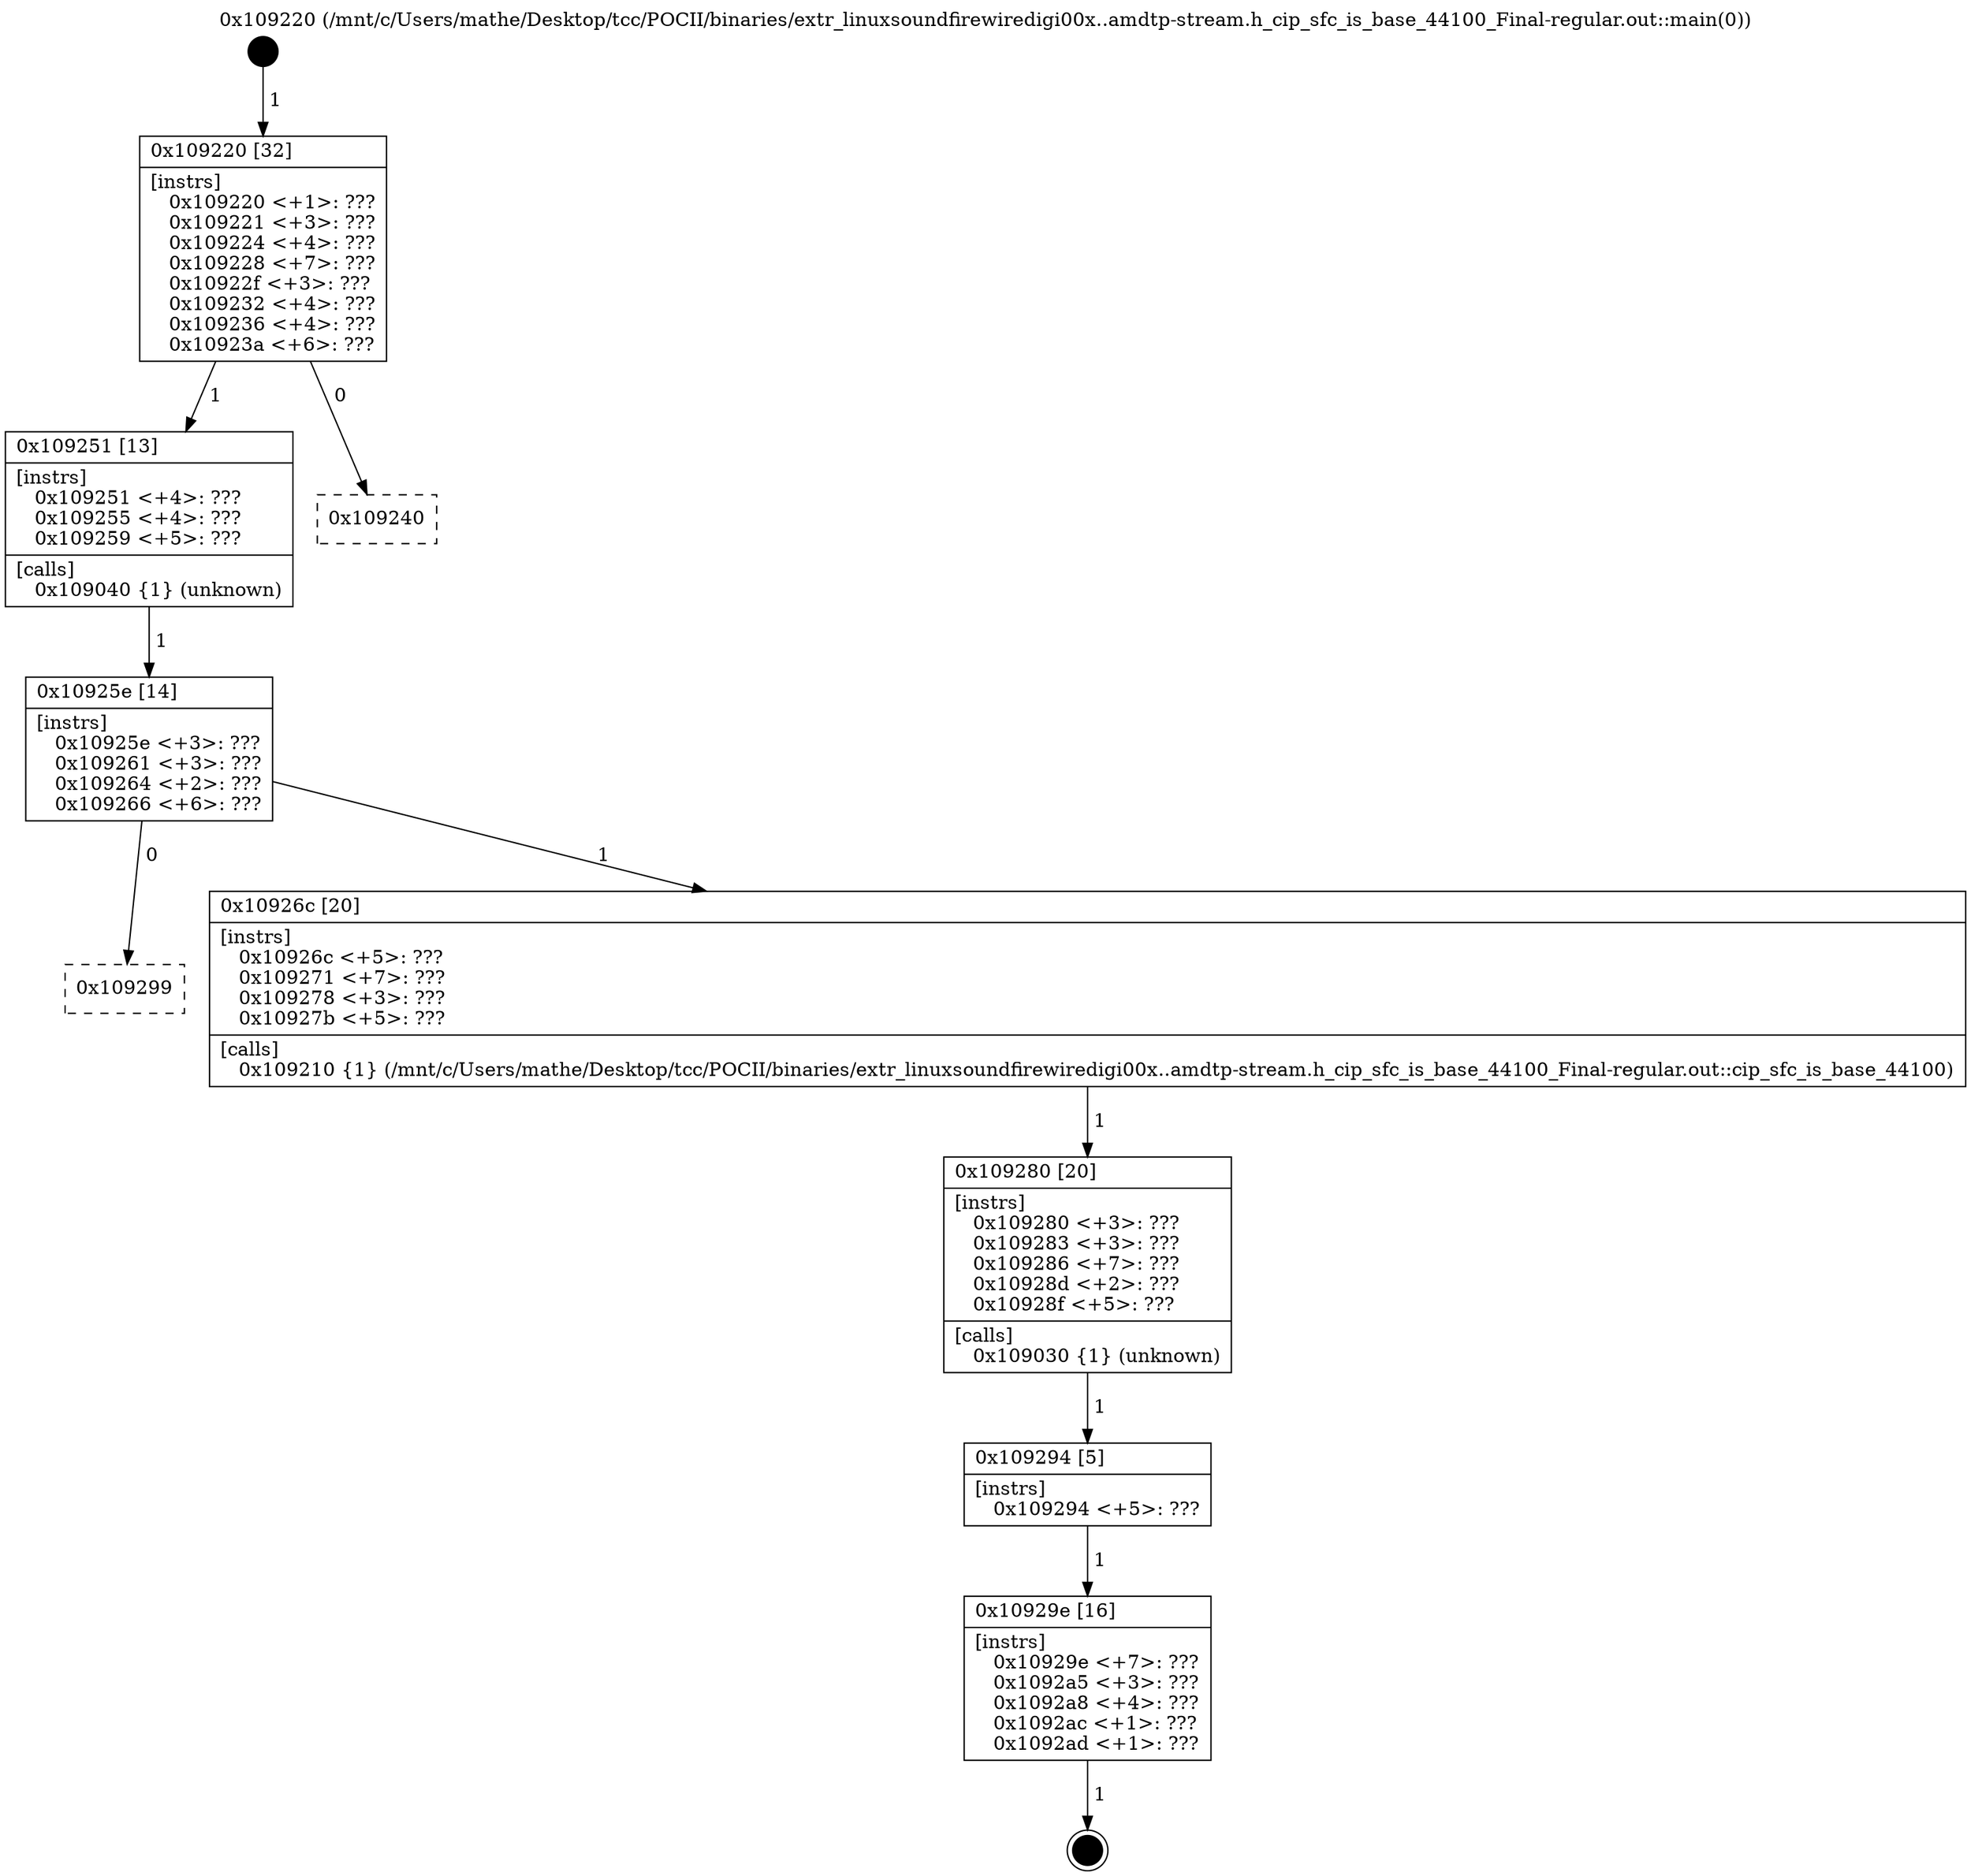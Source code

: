 digraph "0x109220" {
  label = "0x109220 (/mnt/c/Users/mathe/Desktop/tcc/POCII/binaries/extr_linuxsoundfirewiredigi00x..amdtp-stream.h_cip_sfc_is_base_44100_Final-regular.out::main(0))"
  labelloc = "t"
  node[shape=record]

  Entry [label="",width=0.3,height=0.3,shape=circle,fillcolor=black,style=filled]
  "0x109220" [label="{
     0x109220 [32]\l
     | [instrs]\l
     &nbsp;&nbsp;0x109220 \<+1\>: ???\l
     &nbsp;&nbsp;0x109221 \<+3\>: ???\l
     &nbsp;&nbsp;0x109224 \<+4\>: ???\l
     &nbsp;&nbsp;0x109228 \<+7\>: ???\l
     &nbsp;&nbsp;0x10922f \<+3\>: ???\l
     &nbsp;&nbsp;0x109232 \<+4\>: ???\l
     &nbsp;&nbsp;0x109236 \<+4\>: ???\l
     &nbsp;&nbsp;0x10923a \<+6\>: ???\l
  }"]
  "0x109251" [label="{
     0x109251 [13]\l
     | [instrs]\l
     &nbsp;&nbsp;0x109251 \<+4\>: ???\l
     &nbsp;&nbsp;0x109255 \<+4\>: ???\l
     &nbsp;&nbsp;0x109259 \<+5\>: ???\l
     | [calls]\l
     &nbsp;&nbsp;0x109040 \{1\} (unknown)\l
  }"]
  "0x109240" [label="{
     0x109240\l
  }", style=dashed]
  "0x10925e" [label="{
     0x10925e [14]\l
     | [instrs]\l
     &nbsp;&nbsp;0x10925e \<+3\>: ???\l
     &nbsp;&nbsp;0x109261 \<+3\>: ???\l
     &nbsp;&nbsp;0x109264 \<+2\>: ???\l
     &nbsp;&nbsp;0x109266 \<+6\>: ???\l
  }"]
  "0x109299" [label="{
     0x109299\l
  }", style=dashed]
  "0x10926c" [label="{
     0x10926c [20]\l
     | [instrs]\l
     &nbsp;&nbsp;0x10926c \<+5\>: ???\l
     &nbsp;&nbsp;0x109271 \<+7\>: ???\l
     &nbsp;&nbsp;0x109278 \<+3\>: ???\l
     &nbsp;&nbsp;0x10927b \<+5\>: ???\l
     | [calls]\l
     &nbsp;&nbsp;0x109210 \{1\} (/mnt/c/Users/mathe/Desktop/tcc/POCII/binaries/extr_linuxsoundfirewiredigi00x..amdtp-stream.h_cip_sfc_is_base_44100_Final-regular.out::cip_sfc_is_base_44100)\l
  }"]
  Exit [label="",width=0.3,height=0.3,shape=circle,fillcolor=black,style=filled,peripheries=2]
  "0x109280" [label="{
     0x109280 [20]\l
     | [instrs]\l
     &nbsp;&nbsp;0x109280 \<+3\>: ???\l
     &nbsp;&nbsp;0x109283 \<+3\>: ???\l
     &nbsp;&nbsp;0x109286 \<+7\>: ???\l
     &nbsp;&nbsp;0x10928d \<+2\>: ???\l
     &nbsp;&nbsp;0x10928f \<+5\>: ???\l
     | [calls]\l
     &nbsp;&nbsp;0x109030 \{1\} (unknown)\l
  }"]
  "0x109294" [label="{
     0x109294 [5]\l
     | [instrs]\l
     &nbsp;&nbsp;0x109294 \<+5\>: ???\l
  }"]
  "0x10929e" [label="{
     0x10929e [16]\l
     | [instrs]\l
     &nbsp;&nbsp;0x10929e \<+7\>: ???\l
     &nbsp;&nbsp;0x1092a5 \<+3\>: ???\l
     &nbsp;&nbsp;0x1092a8 \<+4\>: ???\l
     &nbsp;&nbsp;0x1092ac \<+1\>: ???\l
     &nbsp;&nbsp;0x1092ad \<+1\>: ???\l
  }"]
  Entry -> "0x109220" [label=" 1"]
  "0x109220" -> "0x109251" [label=" 1"]
  "0x109220" -> "0x109240" [label=" 0"]
  "0x109251" -> "0x10925e" [label=" 1"]
  "0x10925e" -> "0x109299" [label=" 0"]
  "0x10925e" -> "0x10926c" [label=" 1"]
  "0x10929e" -> Exit [label=" 1"]
  "0x10926c" -> "0x109280" [label=" 1"]
  "0x109280" -> "0x109294" [label=" 1"]
  "0x109294" -> "0x10929e" [label=" 1"]
}
